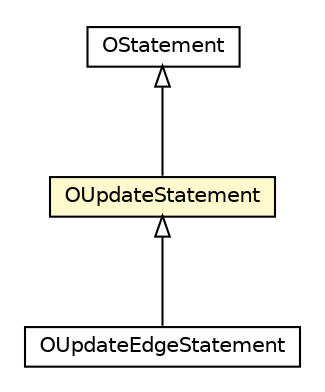 #!/usr/local/bin/dot
#
# Class diagram 
# Generated by UMLGraph version R5_6-24-gf6e263 (http://www.umlgraph.org/)
#

digraph G {
	edge [fontname="Helvetica",fontsize=10,labelfontname="Helvetica",labelfontsize=10];
	node [fontname="Helvetica",fontsize=10,shape=plaintext];
	nodesep=0.25;
	ranksep=0.5;
	// com.orientechnologies.orient.core.sql.parser.OStatement
	c7798125 [label=<<table title="com.orientechnologies.orient.core.sql.parser.OStatement" border="0" cellborder="1" cellspacing="0" cellpadding="2" port="p" href="./OStatement.html">
		<tr><td><table border="0" cellspacing="0" cellpadding="1">
<tr><td align="center" balign="center"> OStatement </td></tr>
		</table></td></tr>
		</table>>, URL="./OStatement.html", fontname="Helvetica", fontcolor="black", fontsize=10.0];
	// com.orientechnologies.orient.core.sql.parser.OUpdateEdgeStatement
	c7798173 [label=<<table title="com.orientechnologies.orient.core.sql.parser.OUpdateEdgeStatement" border="0" cellborder="1" cellspacing="0" cellpadding="2" port="p" href="./OUpdateEdgeStatement.html">
		<tr><td><table border="0" cellspacing="0" cellpadding="1">
<tr><td align="center" balign="center"> OUpdateEdgeStatement </td></tr>
		</table></td></tr>
		</table>>, URL="./OUpdateEdgeStatement.html", fontname="Helvetica", fontcolor="black", fontsize=10.0];
	// com.orientechnologies.orient.core.sql.parser.OUpdateStatement
	c7798247 [label=<<table title="com.orientechnologies.orient.core.sql.parser.OUpdateStatement" border="0" cellborder="1" cellspacing="0" cellpadding="2" port="p" bgcolor="lemonChiffon" href="./OUpdateStatement.html">
		<tr><td><table border="0" cellspacing="0" cellpadding="1">
<tr><td align="center" balign="center"> OUpdateStatement </td></tr>
		</table></td></tr>
		</table>>, URL="./OUpdateStatement.html", fontname="Helvetica", fontcolor="black", fontsize=10.0];
	//com.orientechnologies.orient.core.sql.parser.OUpdateEdgeStatement extends com.orientechnologies.orient.core.sql.parser.OUpdateStatement
	c7798247:p -> c7798173:p [dir=back,arrowtail=empty];
	//com.orientechnologies.orient.core.sql.parser.OUpdateStatement extends com.orientechnologies.orient.core.sql.parser.OStatement
	c7798125:p -> c7798247:p [dir=back,arrowtail=empty];
}

